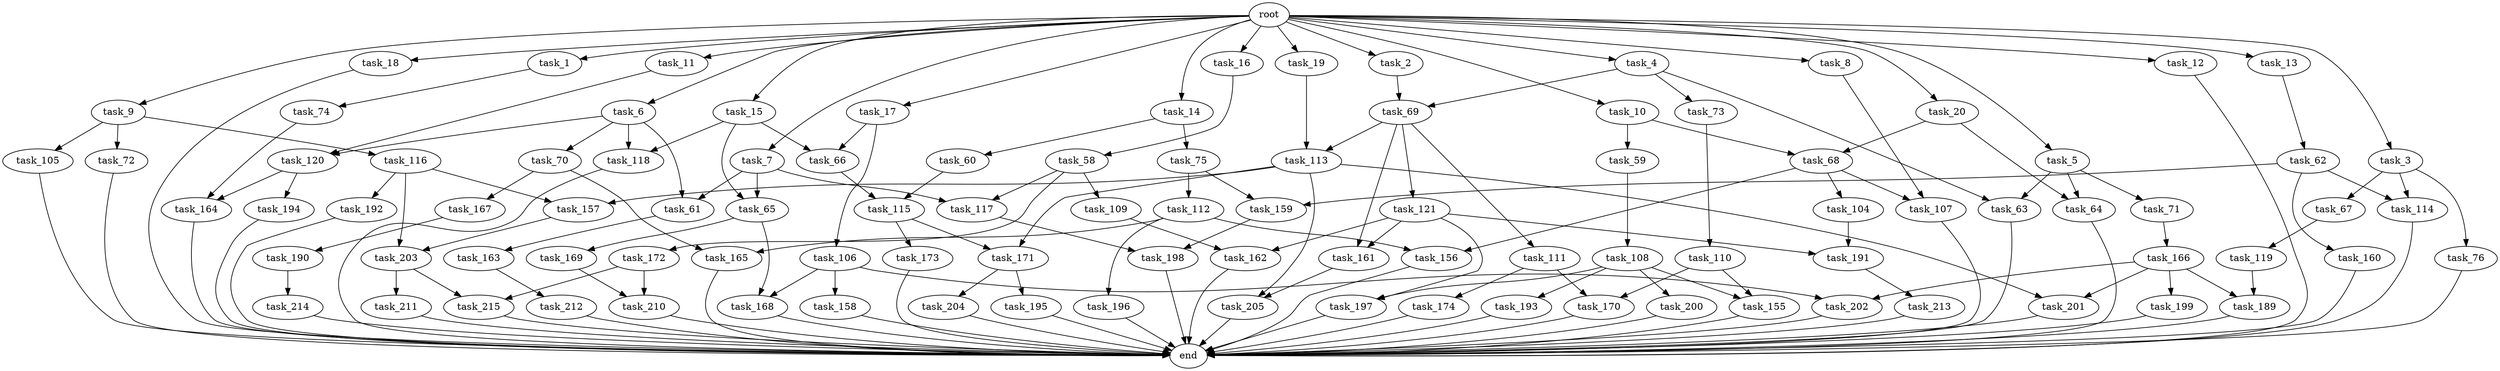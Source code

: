 digraph G {
  task_116 [size="214748364800.000000"];
  task_105 [size="214748364800.000000"];
  task_163 [size="77309411328.000000"];
  task_15 [size="1024.000000"];
  task_212 [size="77309411328.000000"];
  task_169 [size="214748364800.000000"];
  task_161 [size="1279900254208.000000"];
  task_173 [size="858993459200.000000"];
  task_7 [size="1024.000000"];
  task_104 [size="77309411328.000000"];
  task_119 [size="137438953472.000000"];
  task_191 [size="1279900254208.000000"];
  task_166 [size="695784701952.000000"];
  task_75 [size="309237645312.000000"];
  task_214 [size="34359738368.000000"];
  task_106 [size="34359738368.000000"];
  task_204 [size="77309411328.000000"];
  task_117 [size="446676598784.000000"];
  task_155 [size="429496729600.000000"];
  task_9 [size="1024.000000"];
  task_196 [size="549755813888.000000"];
  task_74 [size="695784701952.000000"];
  task_199 [size="137438953472.000000"];
  task_112 [size="214748364800.000000"];
  task_59 [size="77309411328.000000"];
  task_121 [size="858993459200.000000"];
  task_164 [size="1717986918400.000000"];
  task_73 [size="137438953472.000000"];
  task_64 [size="970662608896.000000"];
  task_198 [size="498216206336.000000"];
  task_65 [size="352187318272.000000"];
  task_118 [size="635655159808.000000"];
  task_18 [size="1024.000000"];
  task_159 [size="1073741824000.000000"];
  task_63 [size="558345748480.000000"];
  task_68 [size="627065225216.000000"];
  task_115 [size="1279900254208.000000"];
  task_58 [size="309237645312.000000"];
  task_160 [size="858993459200.000000"];
  task_190 [size="858993459200.000000"];
  task_61 [size="558345748480.000000"];
  task_156 [size="627065225216.000000"];
  task_167 [size="858993459200.000000"];
  task_1 [size="1024.000000"];
  task_165 [size="1408749273088.000000"];
  task_157 [size="584115552256.000000"];
  task_109 [size="309237645312.000000"];
  task_210 [size="773094113280.000000"];
  task_201 [size="687194767360.000000"];
  task_189 [size="558345748480.000000"];
  task_69 [size="558345748480.000000"];
  task_171 [size="1408749273088.000000"];
  task_162 [size="558345748480.000000"];
  task_20 [size="1024.000000"];
  task_194 [size="858993459200.000000"];
  task_108 [size="695784701952.000000"];
  task_62 [size="34359738368.000000"];
  task_66 [size="249108103168.000000"];
  task_19 [size="1024.000000"];
  task_213 [size="309237645312.000000"];
  task_195 [size="77309411328.000000"];
  end [size="0.000000"];
  task_192 [size="34359738368.000000"];
  task_11 [size="1024.000000"];
  task_4 [size="1024.000000"];
  task_60 [size="309237645312.000000"];
  task_10 [size="1024.000000"];
  task_193 [size="214748364800.000000"];
  task_158 [size="309237645312.000000"];
  task_70 [size="420906795008.000000"];
  task_71 [size="420906795008.000000"];
  task_67 [size="858993459200.000000"];
  task_14 [size="1024.000000"];
  task_12 [size="1024.000000"];
  task_13 [size="1024.000000"];
  task_174 [size="34359738368.000000"];
  task_3 [size="1024.000000"];
  task_114 [size="1717986918400.000000"];
  task_203 [size="730144440320.000000"];
  task_6 [size="1024.000000"];
  task_172 [size="309237645312.000000"];
  task_168 [size="523986010112.000000"];
  task_2 [size="1024.000000"];
  task_197 [size="635655159808.000000"];
  task_107 [size="292057776128.000000"];
  task_72 [size="214748364800.000000"];
  task_211 [size="549755813888.000000"];
  task_170 [size="249108103168.000000"];
  task_17 [size="1024.000000"];
  task_76 [size="858993459200.000000"];
  task_202 [size="446676598784.000000"];
  task_120 [size="635655159808.000000"];
  task_200 [size="214748364800.000000"];
  root [size="0.000000"];
  task_205 [size="858993459200.000000"];
  task_8 [size="1024.000000"];
  task_16 [size="1024.000000"];
  task_113 [size="1554778161152.000000"];
  task_5 [size="1024.000000"];
  task_215 [size="1245540515840.000000"];
  task_110 [size="420906795008.000000"];
  task_111 [size="858993459200.000000"];

  task_116 -> task_192 [size="33554432.000000"];
  task_116 -> task_203 [size="33554432.000000"];
  task_116 -> task_157 [size="33554432.000000"];
  task_105 -> end [size="1.000000"];
  task_163 -> task_212 [size="75497472.000000"];
  task_15 -> task_65 [size="209715200.000000"];
  task_15 -> task_66 [size="209715200.000000"];
  task_15 -> task_118 [size="209715200.000000"];
  task_212 -> end [size="1.000000"];
  task_169 -> task_210 [size="75497472.000000"];
  task_161 -> task_205 [size="301989888.000000"];
  task_173 -> end [size="1.000000"];
  task_7 -> task_65 [size="134217728.000000"];
  task_7 -> task_117 [size="134217728.000000"];
  task_7 -> task_61 [size="134217728.000000"];
  task_104 -> task_191 [size="838860800.000000"];
  task_119 -> task_189 [size="411041792.000000"];
  task_191 -> task_213 [size="301989888.000000"];
  task_166 -> task_199 [size="134217728.000000"];
  task_166 -> task_189 [size="134217728.000000"];
  task_166 -> task_202 [size="134217728.000000"];
  task_166 -> task_201 [size="134217728.000000"];
  task_75 -> task_112 [size="209715200.000000"];
  task_75 -> task_159 [size="209715200.000000"];
  task_214 -> end [size="1.000000"];
  task_106 -> task_158 [size="301989888.000000"];
  task_106 -> task_168 [size="301989888.000000"];
  task_106 -> task_202 [size="301989888.000000"];
  task_204 -> end [size="1.000000"];
  task_117 -> task_198 [size="411041792.000000"];
  task_155 -> end [size="1.000000"];
  task_9 -> task_116 [size="209715200.000000"];
  task_9 -> task_72 [size="209715200.000000"];
  task_9 -> task_105 [size="209715200.000000"];
  task_196 -> end [size="1.000000"];
  task_74 -> task_164 [size="838860800.000000"];
  task_199 -> end [size="1.000000"];
  task_112 -> task_156 [size="536870912.000000"];
  task_112 -> task_196 [size="536870912.000000"];
  task_112 -> task_165 [size="536870912.000000"];
  task_59 -> task_108 [size="679477248.000000"];
  task_121 -> task_161 [size="411041792.000000"];
  task_121 -> task_191 [size="411041792.000000"];
  task_121 -> task_162 [size="411041792.000000"];
  task_121 -> task_197 [size="411041792.000000"];
  task_164 -> end [size="1.000000"];
  task_73 -> task_110 [size="411041792.000000"];
  task_64 -> end [size="1.000000"];
  task_198 -> end [size="1.000000"];
  task_65 -> task_169 [size="209715200.000000"];
  task_65 -> task_168 [size="209715200.000000"];
  task_118 -> end [size="1.000000"];
  task_18 -> end [size="1.000000"];
  task_159 -> task_198 [size="75497472.000000"];
  task_63 -> end [size="1.000000"];
  task_68 -> task_156 [size="75497472.000000"];
  task_68 -> task_107 [size="75497472.000000"];
  task_68 -> task_104 [size="75497472.000000"];
  task_115 -> task_171 [size="838860800.000000"];
  task_115 -> task_173 [size="838860800.000000"];
  task_58 -> task_109 [size="301989888.000000"];
  task_58 -> task_117 [size="301989888.000000"];
  task_58 -> task_172 [size="301989888.000000"];
  task_160 -> end [size="1.000000"];
  task_190 -> task_214 [size="33554432.000000"];
  task_61 -> task_163 [size="75497472.000000"];
  task_156 -> end [size="1.000000"];
  task_167 -> task_190 [size="838860800.000000"];
  task_1 -> task_74 [size="679477248.000000"];
  task_165 -> end [size="1.000000"];
  task_157 -> task_203 [size="679477248.000000"];
  task_109 -> task_162 [size="134217728.000000"];
  task_210 -> end [size="1.000000"];
  task_201 -> end [size="1.000000"];
  task_189 -> end [size="1.000000"];
  task_69 -> task_161 [size="838860800.000000"];
  task_69 -> task_111 [size="838860800.000000"];
  task_69 -> task_121 [size="838860800.000000"];
  task_69 -> task_113 [size="838860800.000000"];
  task_171 -> task_204 [size="75497472.000000"];
  task_171 -> task_195 [size="75497472.000000"];
  task_162 -> end [size="1.000000"];
  task_20 -> task_68 [size="536870912.000000"];
  task_20 -> task_64 [size="536870912.000000"];
  task_194 -> end [size="1.000000"];
  task_108 -> task_193 [size="209715200.000000"];
  task_108 -> task_200 [size="209715200.000000"];
  task_108 -> task_197 [size="209715200.000000"];
  task_108 -> task_155 [size="209715200.000000"];
  task_62 -> task_114 [size="838860800.000000"];
  task_62 -> task_160 [size="838860800.000000"];
  task_62 -> task_159 [size="838860800.000000"];
  task_66 -> task_115 [size="411041792.000000"];
  task_19 -> task_113 [size="679477248.000000"];
  task_213 -> end [size="1.000000"];
  task_195 -> end [size="1.000000"];
  task_192 -> end [size="1.000000"];
  task_11 -> task_120 [size="209715200.000000"];
  task_4 -> task_63 [size="134217728.000000"];
  task_4 -> task_73 [size="134217728.000000"];
  task_4 -> task_69 [size="134217728.000000"];
  task_60 -> task_115 [size="838860800.000000"];
  task_10 -> task_68 [size="75497472.000000"];
  task_10 -> task_59 [size="75497472.000000"];
  task_193 -> end [size="1.000000"];
  task_158 -> end [size="1.000000"];
  task_70 -> task_167 [size="838860800.000000"];
  task_70 -> task_165 [size="838860800.000000"];
  task_71 -> task_166 [size="679477248.000000"];
  task_67 -> task_119 [size="134217728.000000"];
  task_14 -> task_75 [size="301989888.000000"];
  task_14 -> task_60 [size="301989888.000000"];
  task_12 -> end [size="1.000000"];
  task_13 -> task_62 [size="33554432.000000"];
  task_174 -> end [size="1.000000"];
  task_3 -> task_114 [size="838860800.000000"];
  task_3 -> task_67 [size="838860800.000000"];
  task_3 -> task_76 [size="838860800.000000"];
  task_114 -> end [size="1.000000"];
  task_203 -> task_215 [size="536870912.000000"];
  task_203 -> task_211 [size="536870912.000000"];
  task_6 -> task_118 [size="411041792.000000"];
  task_6 -> task_120 [size="411041792.000000"];
  task_6 -> task_61 [size="411041792.000000"];
  task_6 -> task_70 [size="411041792.000000"];
  task_172 -> task_210 [size="679477248.000000"];
  task_172 -> task_215 [size="679477248.000000"];
  task_168 -> end [size="1.000000"];
  task_2 -> task_69 [size="411041792.000000"];
  task_197 -> end [size="1.000000"];
  task_107 -> end [size="1.000000"];
  task_72 -> end [size="1.000000"];
  task_211 -> end [size="1.000000"];
  task_170 -> end [size="1.000000"];
  task_17 -> task_66 [size="33554432.000000"];
  task_17 -> task_106 [size="33554432.000000"];
  task_76 -> end [size="1.000000"];
  task_202 -> end [size="1.000000"];
  task_120 -> task_164 [size="838860800.000000"];
  task_120 -> task_194 [size="838860800.000000"];
  task_200 -> end [size="1.000000"];
  root -> task_13 [size="1.000000"];
  root -> task_17 [size="1.000000"];
  root -> task_3 [size="1.000000"];
  root -> task_4 [size="1.000000"];
  root -> task_20 [size="1.000000"];
  root -> task_15 [size="1.000000"];
  root -> task_10 [size="1.000000"];
  root -> task_6 [size="1.000000"];
  root -> task_11 [size="1.000000"];
  root -> task_9 [size="1.000000"];
  root -> task_16 [size="1.000000"];
  root -> task_8 [size="1.000000"];
  root -> task_18 [size="1.000000"];
  root -> task_1 [size="1.000000"];
  root -> task_5 [size="1.000000"];
  root -> task_19 [size="1.000000"];
  root -> task_2 [size="1.000000"];
  root -> task_14 [size="1.000000"];
  root -> task_7 [size="1.000000"];
  root -> task_12 [size="1.000000"];
  task_205 -> end [size="1.000000"];
  task_8 -> task_107 [size="209715200.000000"];
  task_16 -> task_58 [size="301989888.000000"];
  task_113 -> task_201 [size="536870912.000000"];
  task_113 -> task_171 [size="536870912.000000"];
  task_113 -> task_157 [size="536870912.000000"];
  task_113 -> task_205 [size="536870912.000000"];
  task_5 -> task_63 [size="411041792.000000"];
  task_5 -> task_64 [size="411041792.000000"];
  task_5 -> task_71 [size="411041792.000000"];
  task_215 -> end [size="1.000000"];
  task_110 -> task_170 [size="209715200.000000"];
  task_110 -> task_155 [size="209715200.000000"];
  task_111 -> task_170 [size="33554432.000000"];
  task_111 -> task_174 [size="33554432.000000"];
}
